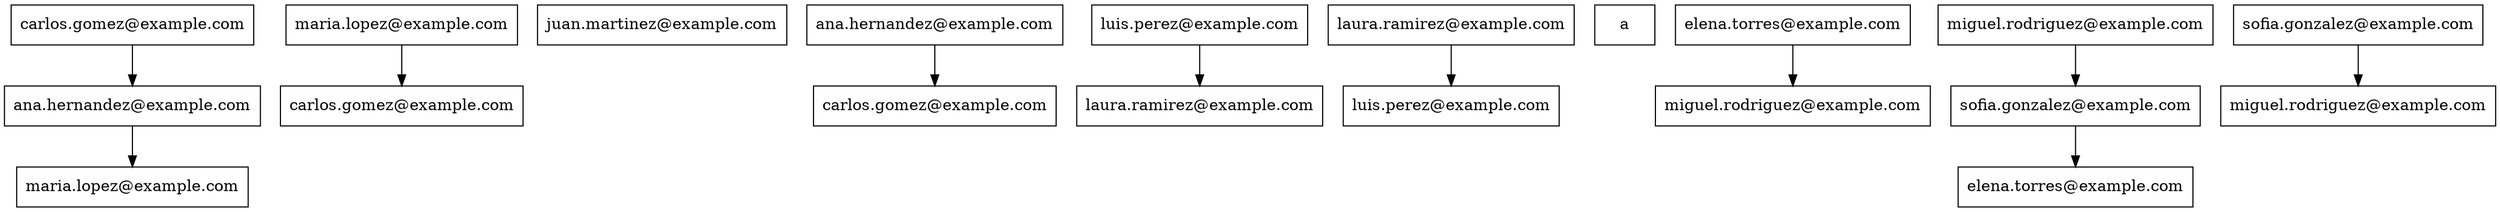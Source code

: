 digraph G {
    node [shape=record];
    "carlos.gomez@example.com" [label="{carlos.gomez@example.com}"];
    "carlos.gomez@example.com0" [label="{ana.hernandez@example.com}"];
    "carlos.gomez@example.com" -> "carlos.gomez@example.com0";
    "carlos.gomez@example.com1" [label="{maria.lopez@example.com}"];
    "carlos.gomez@example.com0" -> "carlos.gomez@example.com1";
    "maria.lopez@example.com" [label="{maria.lopez@example.com}"];
    "maria.lopez@example.com0" [label="{carlos.gomez@example.com}"];
    "maria.lopez@example.com" -> "maria.lopez@example.com0";
    "juan.martinez@example.com" [label="{juan.martinez@example.com}"];
    "ana.hernandez@example.com" [label="{ana.hernandez@example.com}"];
    "ana.hernandez@example.com0" [label="{carlos.gomez@example.com}"];
    "ana.hernandez@example.com" -> "ana.hernandez@example.com0";
    "luis.perez@example.com" [label="{luis.perez@example.com}"];
    "luis.perez@example.com0" [label="{laura.ramirez@example.com}"];
    "luis.perez@example.com" -> "luis.perez@example.com0";
    "laura.ramirez@example.com" [label="{laura.ramirez@example.com}"];
    "laura.ramirez@example.com0" [label="{luis.perez@example.com}"];
    "laura.ramirez@example.com" -> "laura.ramirez@example.com0";
    "a" [label="{a}"];
    "elena.torres@example.com" [label="{elena.torres@example.com}"];
    "elena.torres@example.com0" [label="{miguel.rodriguez@example.com}"];
    "elena.torres@example.com" -> "elena.torres@example.com0";
    "miguel.rodriguez@example.com" [label="{miguel.rodriguez@example.com}"];
    "miguel.rodriguez@example.com0" [label="{sofia.gonzalez@example.com}"];
    "miguel.rodriguez@example.com" -> "miguel.rodriguez@example.com0";
    "miguel.rodriguez@example.com1" [label="{elena.torres@example.com}"];
    "miguel.rodriguez@example.com0" -> "miguel.rodriguez@example.com1";
    "sofia.gonzalez@example.com" [label="{sofia.gonzalez@example.com}"];
    "sofia.gonzalez@example.com0" [label="{miguel.rodriguez@example.com}"];
    "sofia.gonzalez@example.com" -> "sofia.gonzalez@example.com0";
}

